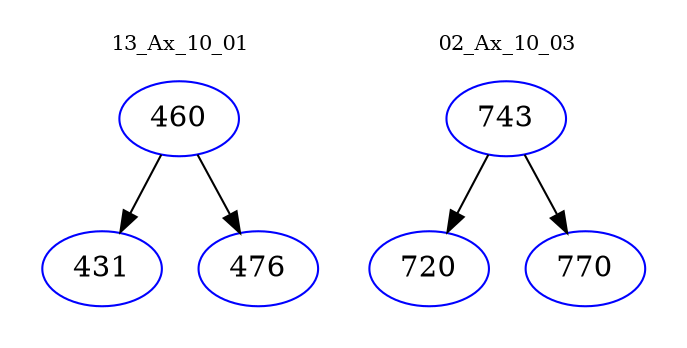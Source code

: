 digraph{
subgraph cluster_0 {
color = white
label = "13_Ax_10_01";
fontsize=10;
T0_460 [label="460", color="blue"]
T0_460 -> T0_431 [color="black"]
T0_431 [label="431", color="blue"]
T0_460 -> T0_476 [color="black"]
T0_476 [label="476", color="blue"]
}
subgraph cluster_1 {
color = white
label = "02_Ax_10_03";
fontsize=10;
T1_743 [label="743", color="blue"]
T1_743 -> T1_720 [color="black"]
T1_720 [label="720", color="blue"]
T1_743 -> T1_770 [color="black"]
T1_770 [label="770", color="blue"]
}
}
